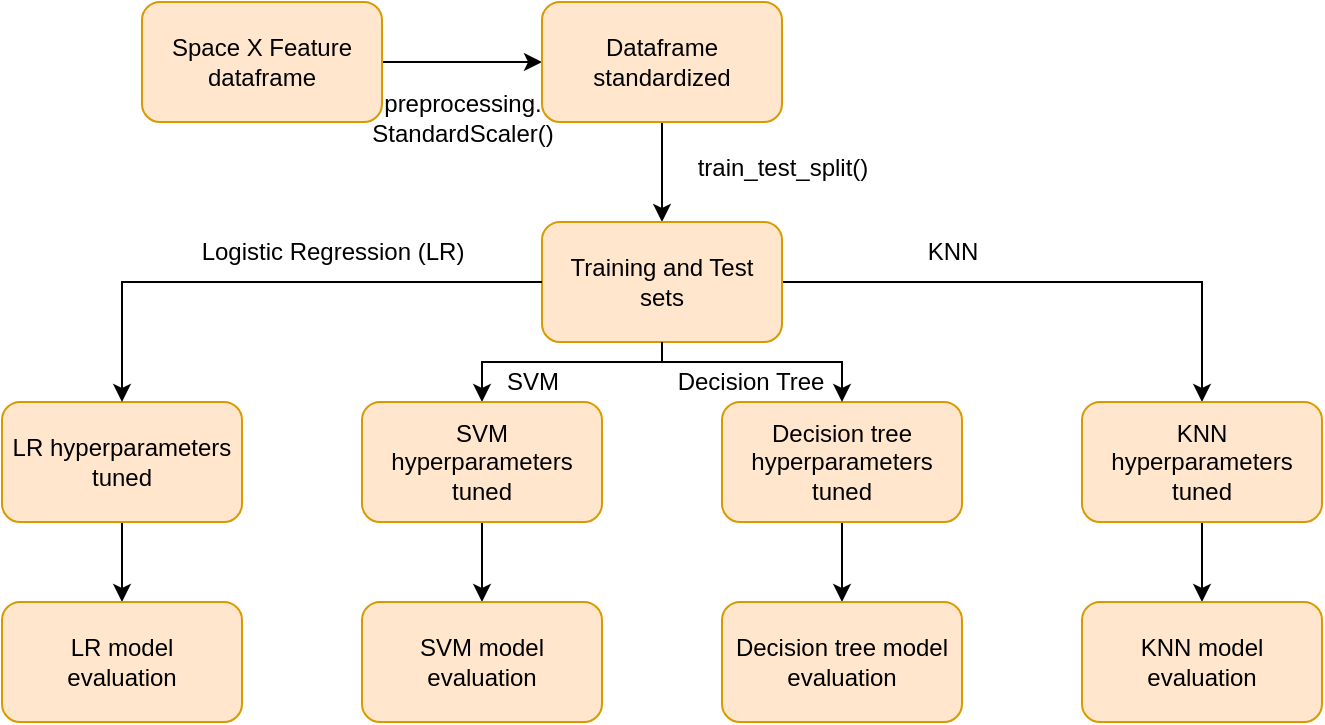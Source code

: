 <mxfile version="12.9.2" type="device"><diagram id="B0sOWlL0YB9YE9FW0T98" name="Page-1"><mxGraphModel dx="1248" dy="502" grid="1" gridSize="10" guides="1" tooltips="1" connect="1" arrows="1" fold="1" page="1" pageScale="1" pageWidth="827" pageHeight="1169" math="0" shadow="0"><root><mxCell id="0"/><mxCell id="1" parent="0"/><mxCell id="aLmKXvVZ6u4DokcEdkVF-1" value="" style="edgeStyle=orthogonalEdgeStyle;rounded=0;orthogonalLoop=1;jettySize=auto;html=1;" parent="1" source="aLmKXvVZ6u4DokcEdkVF-2" target="aLmKXvVZ6u4DokcEdkVF-4" edge="1"><mxGeometry relative="1" as="geometry"/></mxCell><mxCell id="aLmKXvVZ6u4DokcEdkVF-2" value="Space X Feature dataframe" style="rounded=1;whiteSpace=wrap;html=1;fillColor=#ffe6cc;strokeColor=#d79b00;" parent="1" vertex="1"><mxGeometry x="110" y="160" width="120" height="60" as="geometry"/></mxCell><mxCell id="aLmKXvVZ6u4DokcEdkVF-3" value="" style="edgeStyle=orthogonalEdgeStyle;rounded=0;orthogonalLoop=1;jettySize=auto;html=1;" parent="1" source="aLmKXvVZ6u4DokcEdkVF-4" target="aLmKXvVZ6u4DokcEdkVF-6" edge="1"><mxGeometry relative="1" as="geometry"/></mxCell><mxCell id="aLmKXvVZ6u4DokcEdkVF-4" value="Dataframe standardized" style="rounded=1;whiteSpace=wrap;html=1;fillColor=#ffe6cc;strokeColor=#d79b00;" parent="1" vertex="1"><mxGeometry x="310" y="160" width="120" height="60" as="geometry"/></mxCell><mxCell id="aLmKXvVZ6u4DokcEdkVF-5" value="" style="edgeStyle=orthogonalEdgeStyle;rounded=0;orthogonalLoop=1;jettySize=auto;html=1;entryX=0.5;entryY=0;entryDx=0;entryDy=0;" parent="1" source="aLmKXvVZ6u4DokcEdkVF-6" target="aLmKXvVZ6u4DokcEdkVF-8" edge="1"><mxGeometry relative="1" as="geometry"/></mxCell><mxCell id="WclrQrY-0ElQZDo_lBsk-5" value="" style="edgeStyle=orthogonalEdgeStyle;rounded=0;orthogonalLoop=1;jettySize=auto;html=1;" edge="1" parent="1" source="aLmKXvVZ6u4DokcEdkVF-6" target="WclrQrY-0ElQZDo_lBsk-4"><mxGeometry relative="1" as="geometry"><Array as="points"><mxPoint x="370" y="340"/><mxPoint x="280" y="340"/></Array></mxGeometry></mxCell><mxCell id="aLmKXvVZ6u4DokcEdkVF-6" value="&lt;div&gt;Training and Test &lt;br&gt;&lt;/div&gt;&lt;div&gt;sets&lt;/div&gt;" style="rounded=1;whiteSpace=wrap;html=1;fillColor=#ffe6cc;strokeColor=#d79b00;" parent="1" vertex="1"><mxGeometry x="310" y="270" width="120" height="60" as="geometry"/></mxCell><mxCell id="WclrQrY-0ElQZDo_lBsk-19" value="" style="edgeStyle=orthogonalEdgeStyle;rounded=0;orthogonalLoop=1;jettySize=auto;html=1;" edge="1" parent="1" source="aLmKXvVZ6u4DokcEdkVF-8" target="WclrQrY-0ElQZDo_lBsk-15"><mxGeometry relative="1" as="geometry"/></mxCell><mxCell id="aLmKXvVZ6u4DokcEdkVF-8" value="KNN hyperparameters tuned" style="rounded=1;whiteSpace=wrap;html=1;fillColor=#ffe6cc;strokeColor=#d79b00;" parent="1" vertex="1"><mxGeometry x="580" y="360" width="120" height="60" as="geometry"/></mxCell><mxCell id="WclrQrY-0ElQZDo_lBsk-16" value="" style="edgeStyle=orthogonalEdgeStyle;rounded=0;orthogonalLoop=1;jettySize=auto;html=1;" edge="1" parent="1" source="aLmKXvVZ6u4DokcEdkVF-10" target="aLmKXvVZ6u4DokcEdkVF-11"><mxGeometry relative="1" as="geometry"/></mxCell><mxCell id="aLmKXvVZ6u4DokcEdkVF-10" value="&lt;div&gt;LR hyperparameters tuned&lt;br&gt;&lt;/div&gt;" style="rounded=1;whiteSpace=wrap;html=1;fillColor=#ffe6cc;strokeColor=#d79b00;" parent="1" vertex="1"><mxGeometry x="40" y="360" width="120" height="60" as="geometry"/></mxCell><mxCell id="aLmKXvVZ6u4DokcEdkVF-11" value="&lt;div&gt;LR model&lt;/div&gt;&lt;div&gt; evaluation&lt;/div&gt;" style="rounded=1;whiteSpace=wrap;html=1;fillColor=#ffe6cc;strokeColor=#d79b00;" parent="1" vertex="1"><mxGeometry x="40" y="460" width="120" height="60" as="geometry"/></mxCell><mxCell id="WclrQrY-0ElQZDo_lBsk-1" value="&lt;div&gt;preprocessing.&lt;/div&gt;&lt;div&gt;StandardScaler()&lt;/div&gt;" style="text;html=1;resizable=0;autosize=1;align=center;verticalAlign=middle;points=[];fillColor=none;strokeColor=none;rounded=0;" vertex="1" parent="1"><mxGeometry x="215" y="203" width="110" height="30" as="geometry"/></mxCell><mxCell id="WclrQrY-0ElQZDo_lBsk-2" value="train_test_split()" style="text;html=1;resizable=0;autosize=1;align=center;verticalAlign=middle;points=[];fillColor=none;strokeColor=none;rounded=0;" vertex="1" parent="1"><mxGeometry x="380" y="233" width="100" height="20" as="geometry"/></mxCell><mxCell id="WclrQrY-0ElQZDo_lBsk-3" value="" style="edgeStyle=orthogonalEdgeStyle;rounded=0;orthogonalLoop=1;jettySize=auto;html=1;exitX=0;exitY=0.5;exitDx=0;exitDy=0;entryX=0.5;entryY=0;entryDx=0;entryDy=0;" edge="1" parent="1" source="aLmKXvVZ6u4DokcEdkVF-6" target="aLmKXvVZ6u4DokcEdkVF-10"><mxGeometry relative="1" as="geometry"><mxPoint x="580" y="230" as="sourcePoint"/><mxPoint x="580" y="310" as="targetPoint"/></mxGeometry></mxCell><mxCell id="WclrQrY-0ElQZDo_lBsk-17" value="" style="edgeStyle=orthogonalEdgeStyle;rounded=0;orthogonalLoop=1;jettySize=auto;html=1;" edge="1" parent="1" source="WclrQrY-0ElQZDo_lBsk-4" target="WclrQrY-0ElQZDo_lBsk-13"><mxGeometry relative="1" as="geometry"/></mxCell><mxCell id="WclrQrY-0ElQZDo_lBsk-4" value="SVM hyperparameters tuned" style="rounded=1;whiteSpace=wrap;html=1;fillColor=#ffe6cc;strokeColor=#d79b00;" vertex="1" parent="1"><mxGeometry x="220" y="360" width="120" height="60" as="geometry"/></mxCell><mxCell id="WclrQrY-0ElQZDo_lBsk-6" value="Logistic Regression (LR)" style="text;html=1;resizable=0;autosize=1;align=center;verticalAlign=middle;points=[];fillColor=none;strokeColor=none;rounded=0;" vertex="1" parent="1"><mxGeometry x="130" y="275" width="150" height="20" as="geometry"/></mxCell><mxCell id="WclrQrY-0ElQZDo_lBsk-7" value="SVM" style="text;html=1;resizable=0;autosize=1;align=center;verticalAlign=middle;points=[];fillColor=none;strokeColor=none;rounded=0;" vertex="1" parent="1"><mxGeometry x="285" y="340" width="40" height="20" as="geometry"/></mxCell><mxCell id="WclrQrY-0ElQZDo_lBsk-8" value="KNN" style="text;html=1;resizable=0;autosize=1;align=center;verticalAlign=middle;points=[];fillColor=none;strokeColor=none;rounded=0;" vertex="1" parent="1"><mxGeometry x="495" y="275" width="40" height="20" as="geometry"/></mxCell><mxCell id="WclrQrY-0ElQZDo_lBsk-18" value="" style="edgeStyle=orthogonalEdgeStyle;rounded=0;orthogonalLoop=1;jettySize=auto;html=1;" edge="1" parent="1" source="WclrQrY-0ElQZDo_lBsk-9" target="WclrQrY-0ElQZDo_lBsk-14"><mxGeometry relative="1" as="geometry"/></mxCell><mxCell id="WclrQrY-0ElQZDo_lBsk-9" value="Decision tree hyperparameters tuned" style="rounded=1;whiteSpace=wrap;html=1;fillColor=#ffe6cc;strokeColor=#d79b00;" vertex="1" parent="1"><mxGeometry x="400" y="360" width="120" height="60" as="geometry"/></mxCell><mxCell id="WclrQrY-0ElQZDo_lBsk-10" value="" style="edgeStyle=orthogonalEdgeStyle;rounded=0;orthogonalLoop=1;jettySize=auto;html=1;exitX=0.5;exitY=1;exitDx=0;exitDy=0;entryX=0.5;entryY=0;entryDx=0;entryDy=0;" edge="1" parent="1" source="aLmKXvVZ6u4DokcEdkVF-6" target="WclrQrY-0ElQZDo_lBsk-9"><mxGeometry relative="1" as="geometry"><mxPoint x="350" y="460.0" as="sourcePoint"/><mxPoint x="260" y="490.0" as="targetPoint"/><Array as="points"><mxPoint x="370" y="340"/><mxPoint x="460" y="340"/></Array></mxGeometry></mxCell><mxCell id="WclrQrY-0ElQZDo_lBsk-11" value="Decision Tree" style="text;html=1;resizable=0;autosize=1;align=center;verticalAlign=middle;points=[];fillColor=none;strokeColor=none;rounded=0;" vertex="1" parent="1"><mxGeometry x="369" y="340" width="90" height="20" as="geometry"/></mxCell><mxCell id="WclrQrY-0ElQZDo_lBsk-13" value="&lt;div&gt;SVM model evaluation&lt;br&gt;&lt;/div&gt;" style="rounded=1;whiteSpace=wrap;html=1;fillColor=#ffe6cc;strokeColor=#d79b00;" vertex="1" parent="1"><mxGeometry x="220" y="460" width="120" height="60" as="geometry"/></mxCell><mxCell id="WclrQrY-0ElQZDo_lBsk-14" value="&lt;div&gt;Decision tree model evaluation&lt;br&gt;&lt;/div&gt;" style="rounded=1;whiteSpace=wrap;html=1;fillColor=#ffe6cc;strokeColor=#d79b00;" vertex="1" parent="1"><mxGeometry x="400" y="460" width="120" height="60" as="geometry"/></mxCell><mxCell id="WclrQrY-0ElQZDo_lBsk-15" value="&lt;div&gt;KNN model evaluation&lt;br&gt;&lt;/div&gt;" style="rounded=1;whiteSpace=wrap;html=1;fillColor=#ffe6cc;strokeColor=#d79b00;" vertex="1" parent="1"><mxGeometry x="580" y="460" width="120" height="60" as="geometry"/></mxCell></root></mxGraphModel></diagram></mxfile>
